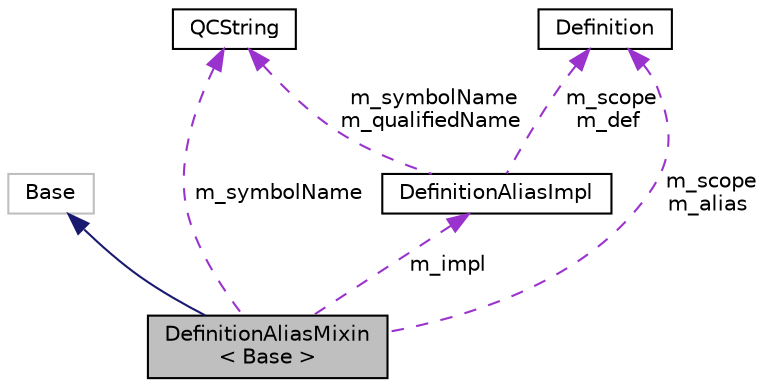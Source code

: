 digraph "DefinitionAliasMixin&lt; Base &gt;"
{
 // INTERACTIVE_SVG=YES
 // LATEX_PDF_SIZE
  edge [fontname="Helvetica",fontsize="10",labelfontname="Helvetica",labelfontsize="10"];
  node [fontname="Helvetica",fontsize="10",shape=record];
  Node1 [label="DefinitionAliasMixin\l\< Base \>",height=0.2,width=0.4,color="black", fillcolor="grey75", style="filled", fontcolor="black",tooltip=" "];
  Node2 -> Node1 [dir="back",color="midnightblue",fontsize="10",style="solid",fontname="Helvetica"];
  Node2 [label="Base",height=0.2,width=0.4,color="grey75", fillcolor="white", style="filled",tooltip=" "];
  Node3 -> Node1 [dir="back",color="darkorchid3",fontsize="10",style="dashed",label=" m_symbolName" ,fontname="Helvetica"];
  Node3 [label="QCString",height=0.2,width=0.4,color="black", fillcolor="white", style="filled",URL="$d9/d45/class_q_c_string.html",tooltip="This is an alternative implementation of QCString."];
  Node4 -> Node1 [dir="back",color="darkorchid3",fontsize="10",style="dashed",label=" m_impl" ,fontname="Helvetica"];
  Node4 [label="DefinitionAliasImpl",height=0.2,width=0.4,color="black", fillcolor="white", style="filled",URL="$d0/d58/class_definition_alias_impl.html",tooltip=" "];
  Node3 -> Node4 [dir="back",color="darkorchid3",fontsize="10",style="dashed",label=" m_symbolName\nm_qualifiedName" ,fontname="Helvetica"];
  Node5 -> Node4 [dir="back",color="darkorchid3",fontsize="10",style="dashed",label=" m_scope\nm_def" ,fontname="Helvetica"];
  Node5 [label="Definition",height=0.2,width=0.4,color="black", fillcolor="white", style="filled",URL="$d5/dcc/class_definition.html",tooltip="The common base class of all entity definitions found in the sources."];
  Node5 -> Node1 [dir="back",color="darkorchid3",fontsize="10",style="dashed",label=" m_scope\nm_alias" ,fontname="Helvetica"];
}
